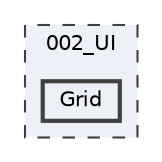 digraph "002_UI/Grid"
{
 // LATEX_PDF_SIZE
  bgcolor="transparent";
  edge [fontname=Helvetica,fontsize=10,labelfontname=Helvetica,labelfontsize=10];
  node [fontname=Helvetica,fontsize=10,shape=box,height=0.2,width=0.4];
  compound=true
  subgraph clusterdir_7c99f2a1ff81663d3f3b54142ef80e6d {
    graph [ bgcolor="#edf0f7", pencolor="grey25", label="002_UI", fontname=Helvetica,fontsize=10 style="filled,dashed", URL="dir_7c99f2a1ff81663d3f3b54142ef80e6d.html",tooltip=""]
  dir_65b1bf4bfb97a8da6d341f40fff29c8d [label="Grid", fillcolor="#edf0f7", color="grey25", style="filled,bold", URL="dir_65b1bf4bfb97a8da6d341f40fff29c8d.html",tooltip=""];
  }
}

